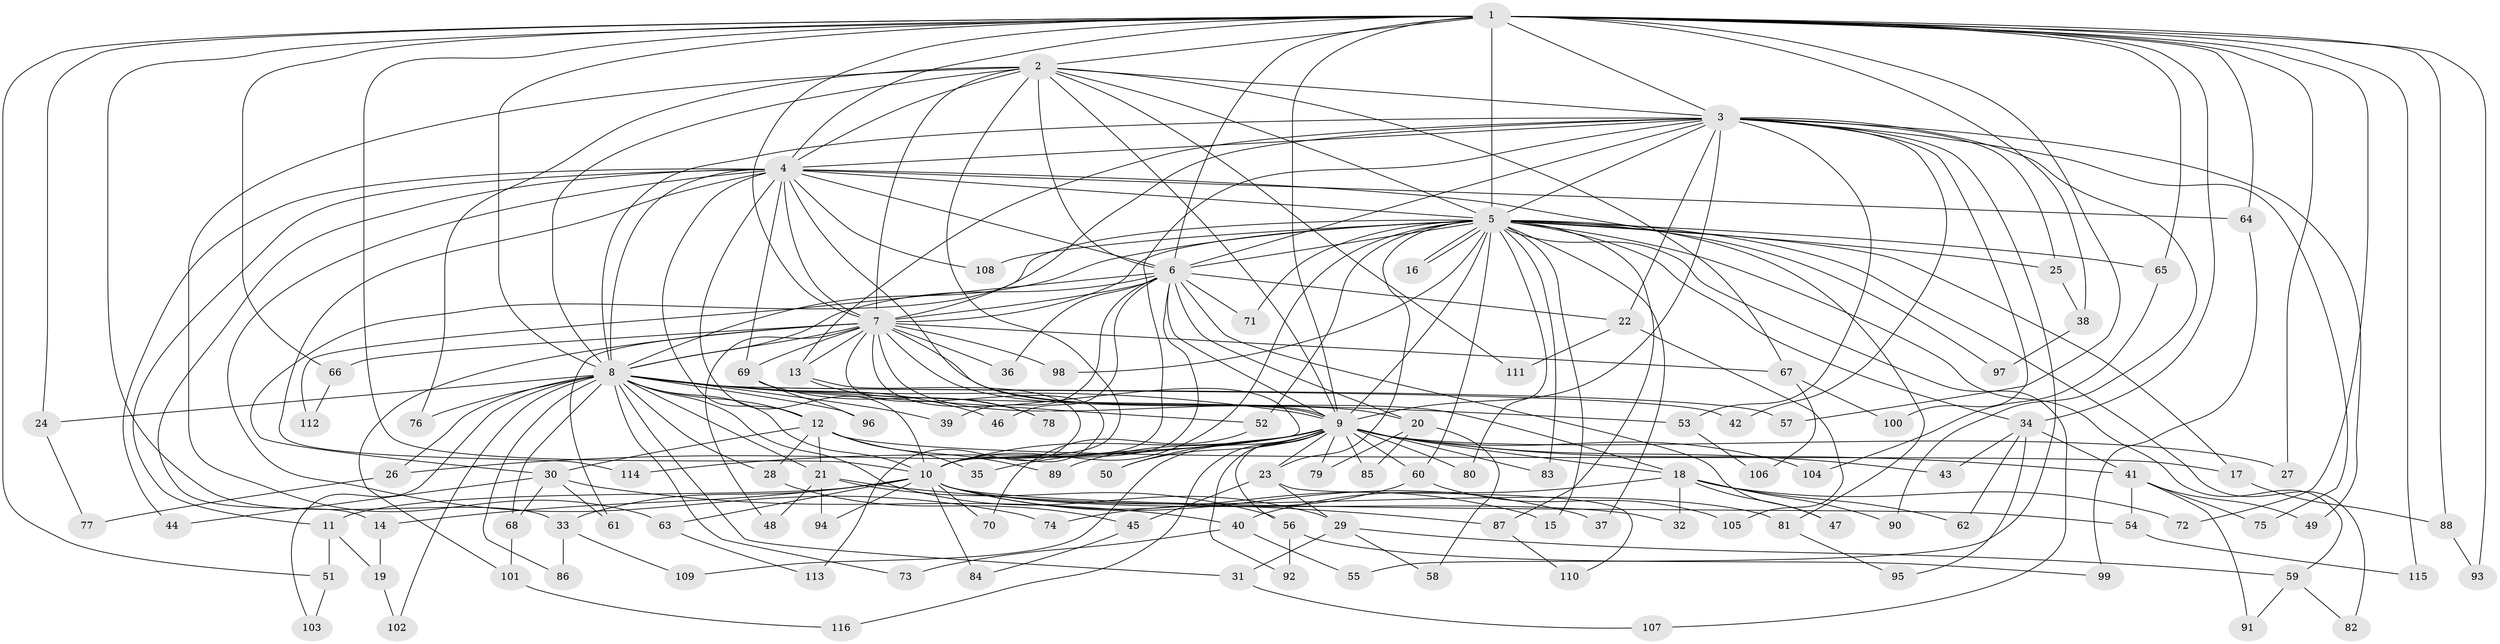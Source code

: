 // Generated by graph-tools (version 1.1) at 2025/01/03/09/25 03:01:16]
// undirected, 116 vertices, 257 edges
graph export_dot {
graph [start="1"]
  node [color=gray90,style=filled];
  1;
  2;
  3;
  4;
  5;
  6;
  7;
  8;
  9;
  10;
  11;
  12;
  13;
  14;
  15;
  16;
  17;
  18;
  19;
  20;
  21;
  22;
  23;
  24;
  25;
  26;
  27;
  28;
  29;
  30;
  31;
  32;
  33;
  34;
  35;
  36;
  37;
  38;
  39;
  40;
  41;
  42;
  43;
  44;
  45;
  46;
  47;
  48;
  49;
  50;
  51;
  52;
  53;
  54;
  55;
  56;
  57;
  58;
  59;
  60;
  61;
  62;
  63;
  64;
  65;
  66;
  67;
  68;
  69;
  70;
  71;
  72;
  73;
  74;
  75;
  76;
  77;
  78;
  79;
  80;
  81;
  82;
  83;
  84;
  85;
  86;
  87;
  88;
  89;
  90;
  91;
  92;
  93;
  94;
  95;
  96;
  97;
  98;
  99;
  100;
  101;
  102;
  103;
  104;
  105;
  106;
  107;
  108;
  109;
  110;
  111;
  112;
  113;
  114;
  115;
  116;
  1 -- 2;
  1 -- 3;
  1 -- 4;
  1 -- 5;
  1 -- 6;
  1 -- 7;
  1 -- 8;
  1 -- 9;
  1 -- 10;
  1 -- 24;
  1 -- 27;
  1 -- 33;
  1 -- 34;
  1 -- 38;
  1 -- 51;
  1 -- 57;
  1 -- 64;
  1 -- 65;
  1 -- 66;
  1 -- 72;
  1 -- 88;
  1 -- 93;
  1 -- 115;
  2 -- 3;
  2 -- 4;
  2 -- 5;
  2 -- 6;
  2 -- 7;
  2 -- 8;
  2 -- 9;
  2 -- 10;
  2 -- 63;
  2 -- 67;
  2 -- 76;
  2 -- 111;
  3 -- 4;
  3 -- 5;
  3 -- 6;
  3 -- 7;
  3 -- 8;
  3 -- 9;
  3 -- 10;
  3 -- 13;
  3 -- 22;
  3 -- 25;
  3 -- 42;
  3 -- 49;
  3 -- 53;
  3 -- 55;
  3 -- 75;
  3 -- 90;
  3 -- 100;
  4 -- 5;
  4 -- 6;
  4 -- 7;
  4 -- 8;
  4 -- 9;
  4 -- 10;
  4 -- 11;
  4 -- 12;
  4 -- 14;
  4 -- 44;
  4 -- 64;
  4 -- 69;
  4 -- 74;
  4 -- 81;
  4 -- 108;
  4 -- 114;
  5 -- 6;
  5 -- 7;
  5 -- 8;
  5 -- 9;
  5 -- 10;
  5 -- 15;
  5 -- 16;
  5 -- 16;
  5 -- 17;
  5 -- 23;
  5 -- 25;
  5 -- 30;
  5 -- 34;
  5 -- 37;
  5 -- 52;
  5 -- 59;
  5 -- 60;
  5 -- 65;
  5 -- 71;
  5 -- 80;
  5 -- 82;
  5 -- 83;
  5 -- 87;
  5 -- 97;
  5 -- 98;
  5 -- 107;
  5 -- 108;
  6 -- 7;
  6 -- 8;
  6 -- 9;
  6 -- 10;
  6 -- 20;
  6 -- 22;
  6 -- 36;
  6 -- 39;
  6 -- 46;
  6 -- 47;
  6 -- 71;
  6 -- 112;
  7 -- 8;
  7 -- 9;
  7 -- 10;
  7 -- 13;
  7 -- 18;
  7 -- 20;
  7 -- 36;
  7 -- 48;
  7 -- 50;
  7 -- 61;
  7 -- 66;
  7 -- 67;
  7 -- 69;
  7 -- 98;
  7 -- 101;
  8 -- 9;
  8 -- 10;
  8 -- 12;
  8 -- 21;
  8 -- 24;
  8 -- 26;
  8 -- 28;
  8 -- 29;
  8 -- 31;
  8 -- 39;
  8 -- 42;
  8 -- 46;
  8 -- 52;
  8 -- 53;
  8 -- 57;
  8 -- 68;
  8 -- 73;
  8 -- 76;
  8 -- 86;
  8 -- 96;
  8 -- 102;
  8 -- 103;
  9 -- 10;
  9 -- 18;
  9 -- 23;
  9 -- 26;
  9 -- 27;
  9 -- 35;
  9 -- 41;
  9 -- 43;
  9 -- 50;
  9 -- 56;
  9 -- 60;
  9 -- 79;
  9 -- 80;
  9 -- 83;
  9 -- 85;
  9 -- 89;
  9 -- 92;
  9 -- 104;
  9 -- 109;
  9 -- 114;
  9 -- 116;
  10 -- 11;
  10 -- 14;
  10 -- 15;
  10 -- 32;
  10 -- 33;
  10 -- 37;
  10 -- 54;
  10 -- 63;
  10 -- 70;
  10 -- 81;
  10 -- 84;
  10 -- 94;
  11 -- 19;
  11 -- 51;
  12 -- 17;
  12 -- 21;
  12 -- 28;
  12 -- 30;
  12 -- 35;
  12 -- 89;
  13 -- 78;
  13 -- 113;
  14 -- 19;
  17 -- 88;
  18 -- 32;
  18 -- 40;
  18 -- 47;
  18 -- 62;
  18 -- 72;
  18 -- 90;
  19 -- 102;
  20 -- 58;
  20 -- 79;
  20 -- 85;
  21 -- 48;
  21 -- 56;
  21 -- 87;
  21 -- 94;
  22 -- 105;
  22 -- 111;
  23 -- 29;
  23 -- 45;
  23 -- 110;
  24 -- 77;
  25 -- 38;
  26 -- 77;
  28 -- 45;
  29 -- 31;
  29 -- 58;
  29 -- 59;
  30 -- 40;
  30 -- 44;
  30 -- 61;
  30 -- 68;
  31 -- 107;
  33 -- 86;
  33 -- 109;
  34 -- 41;
  34 -- 43;
  34 -- 62;
  34 -- 95;
  38 -- 97;
  40 -- 55;
  40 -- 73;
  41 -- 49;
  41 -- 54;
  41 -- 75;
  41 -- 91;
  45 -- 84;
  51 -- 103;
  52 -- 70;
  53 -- 106;
  54 -- 115;
  56 -- 92;
  56 -- 99;
  59 -- 82;
  59 -- 91;
  60 -- 74;
  60 -- 105;
  63 -- 113;
  64 -- 99;
  65 -- 104;
  66 -- 112;
  67 -- 100;
  67 -- 106;
  68 -- 101;
  69 -- 78;
  69 -- 96;
  81 -- 95;
  87 -- 110;
  88 -- 93;
  101 -- 116;
}
